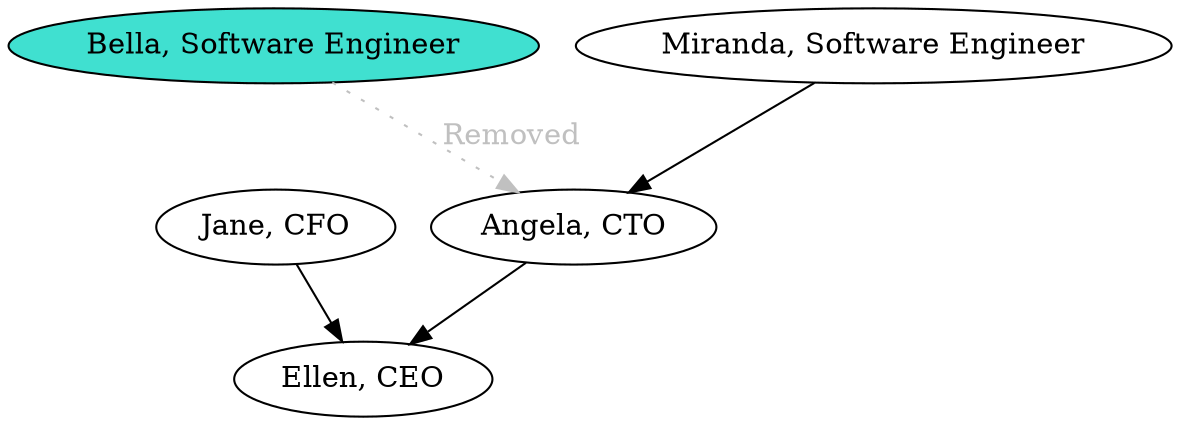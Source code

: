 digraph {
  ceo[label="Ellen, CEO"];
  cfo[label="Jane, CFO"];
  cto[label="Angela, CTO"];
  engineer_1[label="Bella, Software Engineer", fillcolor="turquoise", style="filled"];
  engineer_2[label="Miranda, Software Engineer"];


  cto-> ceo;
  cfo -> ceo;
  engineer_1 -> cto[style="dotted", label="Removed", color="gray", fontcolor="grey"];
  engineer_2 -> cto;
}
